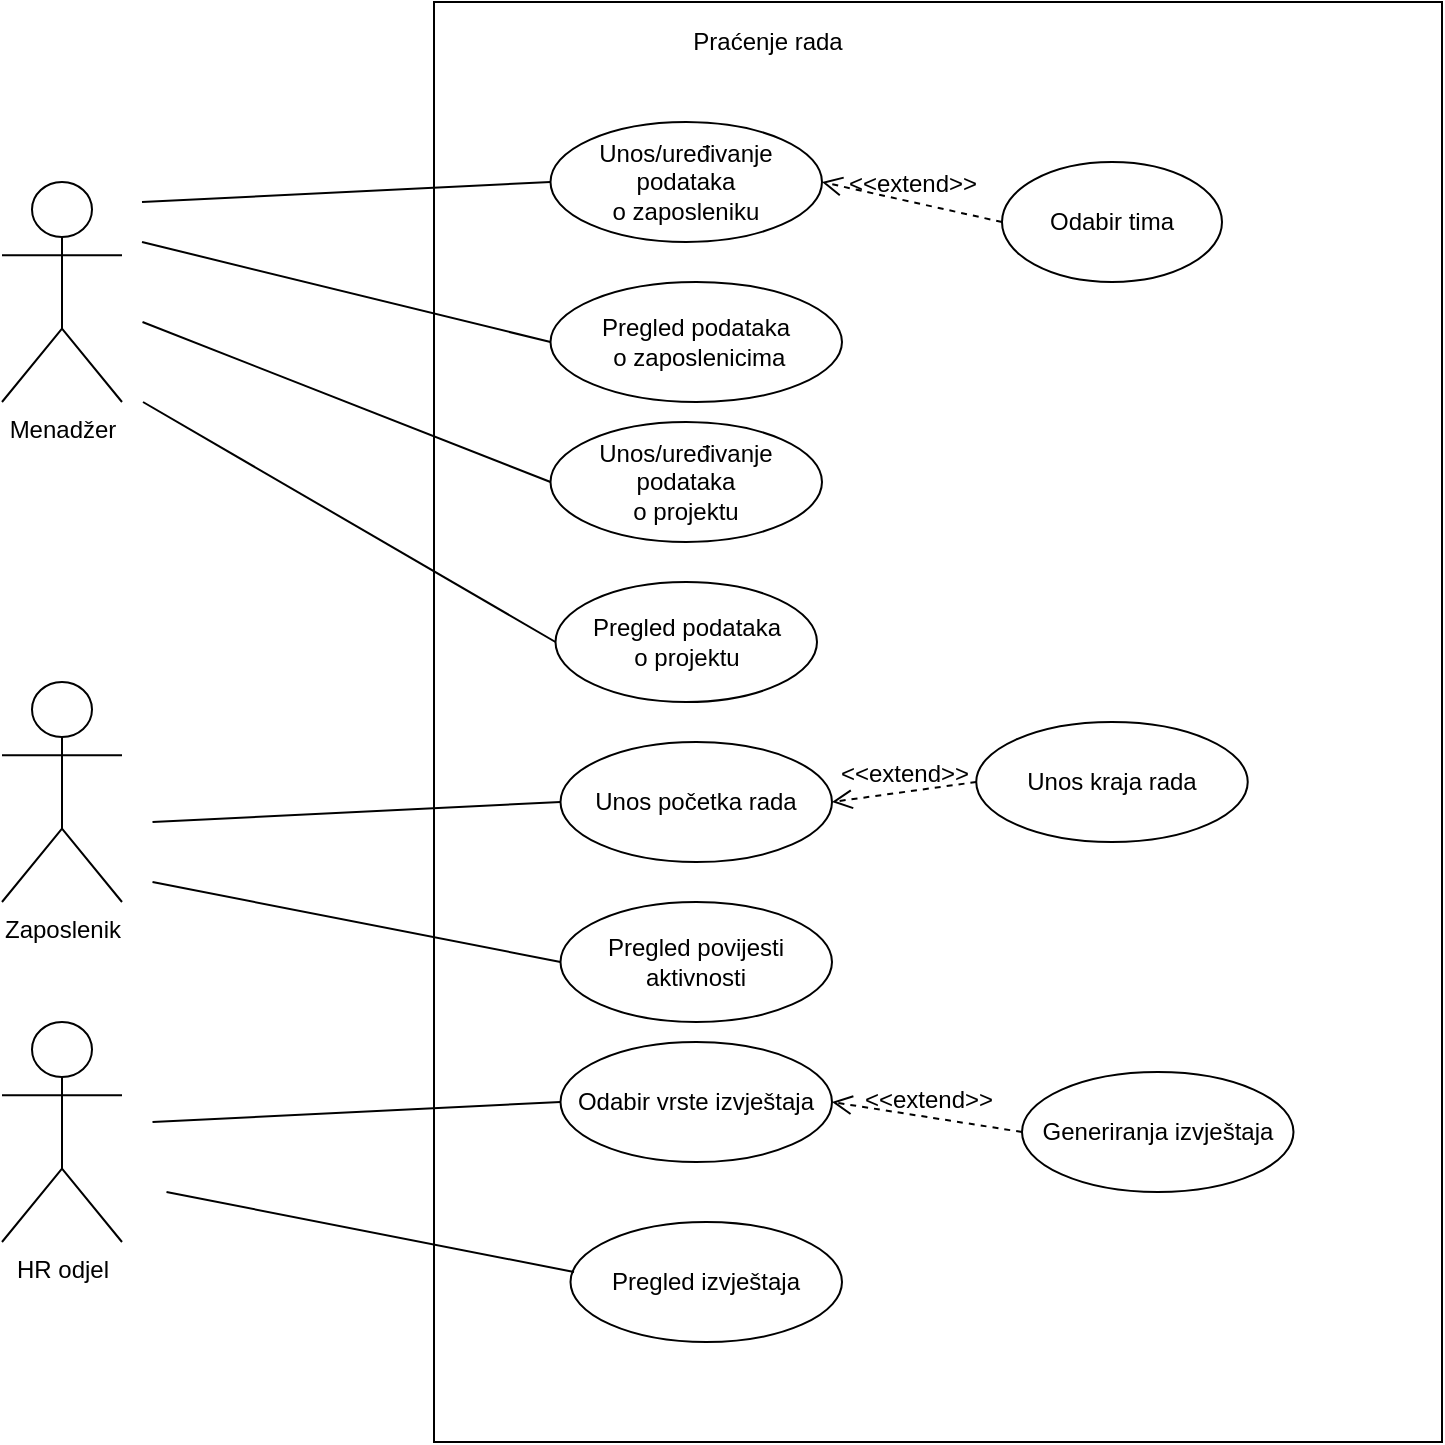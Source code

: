 <mxfile version="24.5.4" type="device">
  <diagram name="Page-1" id="ucVbM3hOwR7mjPt10wgx">
    <mxGraphModel dx="324" dy="476" grid="0" gridSize="10" guides="1" tooltips="1" connect="1" arrows="1" fold="1" page="1" pageScale="1" pageWidth="2336" pageHeight="1654" math="0" shadow="0">
      <root>
        <mxCell id="0" />
        <mxCell id="1" parent="0" />
        <mxCell id="atplgGEX1ZtIgq6edVkH-113" value="" style="rounded=0;whiteSpace=wrap;html=1;" parent="1" vertex="1">
          <mxGeometry x="316" y="40" width="504" height="720" as="geometry" />
        </mxCell>
        <mxCell id="atplgGEX1ZtIgq6edVkH-114" value="Menadžer" style="shape=umlActor;verticalLabelPosition=bottom;verticalAlign=top;html=1;outlineConnect=0;" parent="1" vertex="1">
          <mxGeometry x="100" y="130" width="60" height="110" as="geometry" />
        </mxCell>
        <mxCell id="atplgGEX1ZtIgq6edVkH-115" value="Praćenje rada" style="text;html=1;strokeColor=none;fillColor=none;align=center;verticalAlign=middle;whiteSpace=wrap;rounded=0;" parent="1" vertex="1">
          <mxGeometry x="386" y="40" width="194" height="40" as="geometry" />
        </mxCell>
        <mxCell id="atplgGEX1ZtIgq6edVkH-120" value="Unos/uređivanje podataka&lt;div&gt;o zaposleniku&lt;/div&gt;" style="ellipse;whiteSpace=wrap;html=1;" parent="1" vertex="1">
          <mxGeometry x="374.25" y="100" width="135.75" height="60" as="geometry" />
        </mxCell>
        <mxCell id="atplgGEX1ZtIgq6edVkH-138" value="Pregled podataka&lt;div&gt;&amp;nbsp;o zaposlenicima&lt;/div&gt;" style="ellipse;whiteSpace=wrap;html=1;" parent="1" vertex="1">
          <mxGeometry x="374.25" y="180" width="145.75" height="60" as="geometry" />
        </mxCell>
        <mxCell id="atplgGEX1ZtIgq6edVkH-145" value="Zaposlenik" style="shape=umlActor;verticalLabelPosition=bottom;verticalAlign=top;html=1;outlineConnect=0;" parent="1" vertex="1">
          <mxGeometry x="100" y="380" width="60" height="110" as="geometry" />
        </mxCell>
        <mxCell id="atplgGEX1ZtIgq6edVkH-152" value="" style="endArrow=none;html=1;rounded=0;entryX=0;entryY=0.5;entryDx=0;entryDy=0;" parent="1" target="atplgGEX1ZtIgq6edVkH-120" edge="1">
          <mxGeometry width="50" height="50" relative="1" as="geometry">
            <mxPoint x="170" y="140" as="sourcePoint" />
            <mxPoint x="210" y="90" as="targetPoint" />
          </mxGeometry>
        </mxCell>
        <mxCell id="atplgGEX1ZtIgq6edVkH-153" value="" style="endArrow=none;html=1;rounded=0;entryX=0;entryY=0.5;entryDx=0;entryDy=0;" parent="1" target="atplgGEX1ZtIgq6edVkH-138" edge="1">
          <mxGeometry width="50" height="50" relative="1" as="geometry">
            <mxPoint x="170" y="160" as="sourcePoint" />
            <mxPoint x="366" y="140" as="targetPoint" />
          </mxGeometry>
        </mxCell>
        <mxCell id="j_2885t-o51xl3E7jDCP-5" value="HR odjel" style="shape=umlActor;verticalLabelPosition=bottom;verticalAlign=top;html=1;outlineConnect=0;" parent="1" vertex="1">
          <mxGeometry x="100" y="550" width="60" height="110" as="geometry" />
        </mxCell>
        <mxCell id="j_2885t-o51xl3E7jDCP-9" value="&amp;lt;&amp;lt;extend&amp;gt;&amp;gt;" style="html=1;verticalAlign=bottom;labelBackgroundColor=none;endArrow=open;endFill=0;dashed=1;rounded=0;fontSize=12;startSize=8;endSize=8;curved=1;entryX=1;entryY=0.5;entryDx=0;entryDy=0;exitX=0;exitY=0.5;exitDx=0;exitDy=0;" parent="1" source="j_2885t-o51xl3E7jDCP-10" target="atplgGEX1ZtIgq6edVkH-120" edge="1">
          <mxGeometry width="160" relative="1" as="geometry">
            <mxPoint x="590" y="170" as="sourcePoint" />
            <mxPoint x="750" y="170" as="targetPoint" />
          </mxGeometry>
        </mxCell>
        <mxCell id="j_2885t-o51xl3E7jDCP-10" value="Odabir tima" style="ellipse;whiteSpace=wrap;html=1;" parent="1" vertex="1">
          <mxGeometry x="600" y="120" width="110" height="60" as="geometry" />
        </mxCell>
        <mxCell id="j_2885t-o51xl3E7jDCP-11" value="Unos/uređivanje podataka&lt;div&gt;o projektu&lt;/div&gt;" style="ellipse;whiteSpace=wrap;html=1;" parent="1" vertex="1">
          <mxGeometry x="374.25" y="250" width="135.75" height="60" as="geometry" />
        </mxCell>
        <mxCell id="j_2885t-o51xl3E7jDCP-12" value="Pregled podataka&lt;div&gt;o projektu&lt;/div&gt;" style="ellipse;whiteSpace=wrap;html=1;" parent="1" vertex="1">
          <mxGeometry x="376.75" y="330" width="130.75" height="60" as="geometry" />
        </mxCell>
        <mxCell id="j_2885t-o51xl3E7jDCP-13" value="" style="endArrow=none;html=1;rounded=0;entryX=0;entryY=0.5;entryDx=0;entryDy=0;" parent="1" target="j_2885t-o51xl3E7jDCP-11" edge="1">
          <mxGeometry width="50" height="50" relative="1" as="geometry">
            <mxPoint x="170.25" y="200" as="sourcePoint" />
            <mxPoint x="374.25" y="250" as="targetPoint" />
          </mxGeometry>
        </mxCell>
        <mxCell id="j_2885t-o51xl3E7jDCP-14" value="" style="endArrow=none;html=1;rounded=0;entryX=0;entryY=0.5;entryDx=0;entryDy=0;" parent="1" target="j_2885t-o51xl3E7jDCP-12" edge="1">
          <mxGeometry width="50" height="50" relative="1" as="geometry">
            <mxPoint x="170.5" y="240" as="sourcePoint" />
            <mxPoint x="374.25" y="320" as="targetPoint" />
          </mxGeometry>
        </mxCell>
        <mxCell id="j_2885t-o51xl3E7jDCP-15" value="Unos početka rada" style="ellipse;whiteSpace=wrap;html=1;" parent="1" vertex="1">
          <mxGeometry x="379.25" y="410" width="135.75" height="60" as="geometry" />
        </mxCell>
        <mxCell id="j_2885t-o51xl3E7jDCP-16" value="Pregled povijesti&lt;div&gt;aktivnosti&lt;/div&gt;" style="ellipse;whiteSpace=wrap;html=1;" parent="1" vertex="1">
          <mxGeometry x="379.25" y="490" width="135.75" height="60" as="geometry" />
        </mxCell>
        <mxCell id="j_2885t-o51xl3E7jDCP-17" value="Unos kraja rada" style="ellipse;whiteSpace=wrap;html=1;" parent="1" vertex="1">
          <mxGeometry x="587.12" y="400" width="135.75" height="60" as="geometry" />
        </mxCell>
        <mxCell id="j_2885t-o51xl3E7jDCP-18" value="&amp;lt;&amp;lt;extend&amp;gt;&amp;gt;" style="html=1;verticalAlign=bottom;labelBackgroundColor=none;endArrow=open;endFill=0;dashed=1;rounded=0;fontSize=12;startSize=8;endSize=8;curved=1;entryX=1;entryY=0.5;entryDx=0;entryDy=0;exitX=0;exitY=0.5;exitDx=0;exitDy=0;" parent="1" source="j_2885t-o51xl3E7jDCP-17" target="j_2885t-o51xl3E7jDCP-15" edge="1">
          <mxGeometry width="160" relative="1" as="geometry">
            <mxPoint x="590" y="530" as="sourcePoint" />
            <mxPoint x="750" y="530" as="targetPoint" />
          </mxGeometry>
        </mxCell>
        <mxCell id="j_2885t-o51xl3E7jDCP-19" value="" style="endArrow=none;html=1;rounded=0;entryX=0;entryY=0.5;entryDx=0;entryDy=0;" parent="1" edge="1">
          <mxGeometry width="50" height="50" relative="1" as="geometry">
            <mxPoint x="175.25" y="450" as="sourcePoint" />
            <mxPoint x="379.25" y="440" as="targetPoint" />
          </mxGeometry>
        </mxCell>
        <mxCell id="j_2885t-o51xl3E7jDCP-20" value="" style="endArrow=none;html=1;rounded=0;entryX=0;entryY=0.5;entryDx=0;entryDy=0;" parent="1" target="j_2885t-o51xl3E7jDCP-16" edge="1">
          <mxGeometry width="50" height="50" relative="1" as="geometry">
            <mxPoint x="175.25" y="480" as="sourcePoint" />
            <mxPoint x="379.25" y="470" as="targetPoint" />
          </mxGeometry>
        </mxCell>
        <mxCell id="j_2885t-o51xl3E7jDCP-21" value="Odabir vrste izvještaja" style="ellipse;whiteSpace=wrap;html=1;" parent="1" vertex="1">
          <mxGeometry x="379.25" y="560" width="135.75" height="60" as="geometry" />
        </mxCell>
        <mxCell id="j_2885t-o51xl3E7jDCP-22" value="Pregled izvještaja" style="ellipse;whiteSpace=wrap;html=1;" parent="1" vertex="1">
          <mxGeometry x="384.25" y="650" width="135.75" height="60" as="geometry" />
        </mxCell>
        <mxCell id="j_2885t-o51xl3E7jDCP-23" value="Generiranja izvještaja" style="ellipse;whiteSpace=wrap;html=1;" parent="1" vertex="1">
          <mxGeometry x="610" y="575" width="135.75" height="60" as="geometry" />
        </mxCell>
        <mxCell id="j_2885t-o51xl3E7jDCP-24" value="" style="endArrow=none;html=1;rounded=0;entryX=0;entryY=0.5;entryDx=0;entryDy=0;" parent="1" edge="1">
          <mxGeometry width="50" height="50" relative="1" as="geometry">
            <mxPoint x="175.25" y="600" as="sourcePoint" />
            <mxPoint x="379.25" y="590" as="targetPoint" />
          </mxGeometry>
        </mxCell>
        <mxCell id="j_2885t-o51xl3E7jDCP-25" value="" style="endArrow=none;html=1;rounded=0;entryX=0;entryY=0.5;entryDx=0;entryDy=0;" parent="1" edge="1">
          <mxGeometry width="50" height="50" relative="1" as="geometry">
            <mxPoint x="182.25" y="635" as="sourcePoint" />
            <mxPoint x="386" y="675" as="targetPoint" />
          </mxGeometry>
        </mxCell>
        <mxCell id="j_2885t-o51xl3E7jDCP-26" value="&amp;lt;&amp;lt;extend&amp;gt;&amp;gt;" style="html=1;verticalAlign=bottom;labelBackgroundColor=none;endArrow=open;endFill=0;dashed=1;rounded=0;fontSize=12;startSize=8;endSize=8;curved=1;entryX=1;entryY=0.5;entryDx=0;entryDy=0;exitX=0;exitY=0.5;exitDx=0;exitDy=0;" parent="1" source="j_2885t-o51xl3E7jDCP-23" target="j_2885t-o51xl3E7jDCP-21" edge="1">
          <mxGeometry width="160" relative="1" as="geometry">
            <mxPoint x="610" y="700" as="sourcePoint" />
            <mxPoint x="770" y="700" as="targetPoint" />
          </mxGeometry>
        </mxCell>
      </root>
    </mxGraphModel>
  </diagram>
</mxfile>
